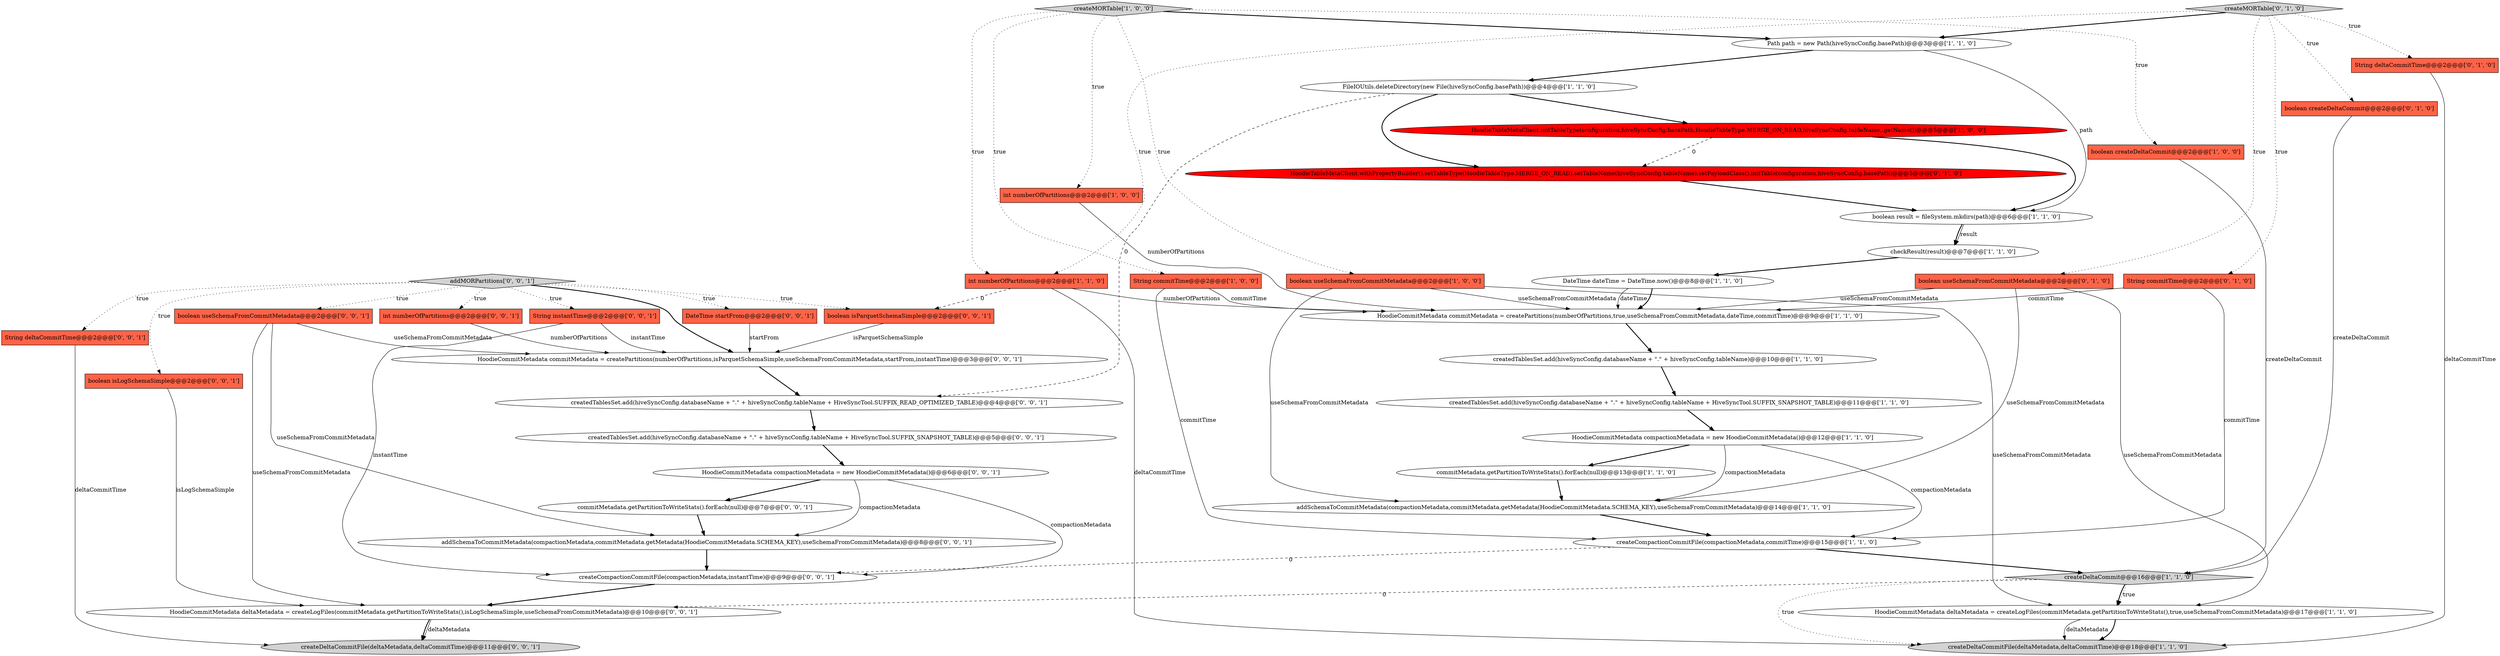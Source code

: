 digraph {
25 [style = filled, label = "String deltaCommitTime@@@2@@@['0', '1', '0']", fillcolor = tomato, shape = box image = "AAA0AAABBB2BBB"];
32 [style = filled, label = "String deltaCommitTime@@@2@@@['0', '0', '1']", fillcolor = tomato, shape = box image = "AAA0AAABBB3BBB"];
42 [style = filled, label = "boolean useSchemaFromCommitMetadata@@@2@@@['0', '0', '1']", fillcolor = tomato, shape = box image = "AAA0AAABBB3BBB"];
18 [style = filled, label = "checkResult(result)@@@7@@@['1', '1', '0']", fillcolor = white, shape = ellipse image = "AAA0AAABBB1BBB"];
16 [style = filled, label = "createDeltaCommitFile(deltaMetadata,deltaCommitTime)@@@18@@@['1', '1', '0']", fillcolor = lightgray, shape = ellipse image = "AAA0AAABBB1BBB"];
29 [style = filled, label = "HoodieCommitMetadata deltaMetadata = createLogFiles(commitMetadata.getPartitionToWriteStats(),isLogSchemaSimple,useSchemaFromCommitMetadata)@@@10@@@['0', '0', '1']", fillcolor = white, shape = ellipse image = "AAA0AAABBB3BBB"];
7 [style = filled, label = "String commitTime@@@2@@@['1', '0', '0']", fillcolor = tomato, shape = box image = "AAA0AAABBB1BBB"];
14 [style = filled, label = "int numberOfPartitions@@@2@@@['1', '1', '0']", fillcolor = tomato, shape = box image = "AAA0AAABBB1BBB"];
15 [style = filled, label = "boolean result = fileSystem.mkdirs(path)@@@6@@@['1', '1', '0']", fillcolor = white, shape = ellipse image = "AAA0AAABBB1BBB"];
8 [style = filled, label = "addSchemaToCommitMetadata(compactionMetadata,commitMetadata.getMetadata(HoodieCommitMetadata.SCHEMA_KEY),useSchemaFromCommitMetadata)@@@14@@@['1', '1', '0']", fillcolor = white, shape = ellipse image = "AAA0AAABBB1BBB"];
6 [style = filled, label = "createDeltaCommit@@@16@@@['1', '1', '0']", fillcolor = lightgray, shape = diamond image = "AAA0AAABBB1BBB"];
21 [style = filled, label = "HoodieCommitMetadata deltaMetadata = createLogFiles(commitMetadata.getPartitionToWriteStats(),true,useSchemaFromCommitMetadata)@@@17@@@['1', '1', '0']", fillcolor = white, shape = ellipse image = "AAA0AAABBB1BBB"];
20 [style = filled, label = "FileIOUtils.deleteDirectory(new File(hiveSyncConfig.basePath))@@@4@@@['1', '1', '0']", fillcolor = white, shape = ellipse image = "AAA0AAABBB1BBB"];
17 [style = filled, label = "createCompactionCommitFile(compactionMetadata,commitTime)@@@15@@@['1', '1', '0']", fillcolor = white, shape = ellipse image = "AAA0AAABBB1BBB"];
41 [style = filled, label = "DateTime startFrom@@@2@@@['0', '0', '1']", fillcolor = tomato, shape = box image = "AAA0AAABBB3BBB"];
9 [style = filled, label = "boolean useSchemaFromCommitMetadata@@@2@@@['1', '0', '0']", fillcolor = tomato, shape = box image = "AAA0AAABBB1BBB"];
11 [style = filled, label = "createdTablesSet.add(hiveSyncConfig.databaseName + \".\" + hiveSyncConfig.tableName)@@@10@@@['1', '1', '0']", fillcolor = white, shape = ellipse image = "AAA0AAABBB1BBB"];
19 [style = filled, label = "HoodieCommitMetadata compactionMetadata = new HoodieCommitMetadata()@@@12@@@['1', '1', '0']", fillcolor = white, shape = ellipse image = "AAA0AAABBB1BBB"];
31 [style = filled, label = "createCompactionCommitFile(compactionMetadata,instantTime)@@@9@@@['0', '0', '1']", fillcolor = white, shape = ellipse image = "AAA0AAABBB3BBB"];
37 [style = filled, label = "boolean isLogSchemaSimple@@@2@@@['0', '0', '1']", fillcolor = tomato, shape = box image = "AAA0AAABBB3BBB"];
43 [style = filled, label = "HoodieCommitMetadata compactionMetadata = new HoodieCommitMetadata()@@@6@@@['0', '0', '1']", fillcolor = white, shape = ellipse image = "AAA0AAABBB3BBB"];
38 [style = filled, label = "int numberOfPartitions@@@2@@@['0', '0', '1']", fillcolor = tomato, shape = box image = "AAA0AAABBB3BBB"];
39 [style = filled, label = "String instantTime@@@2@@@['0', '0', '1']", fillcolor = tomato, shape = box image = "AAA0AAABBB3BBB"];
5 [style = filled, label = "HoodieTableMetaClient.initTableType(configuration,hiveSyncConfig.basePath,HoodieTableType.MERGE_ON_READ,hiveSyncConfig.tableName,.getName())@@@5@@@['1', '0', '0']", fillcolor = red, shape = ellipse image = "AAA1AAABBB1BBB"];
33 [style = filled, label = "commitMetadata.getPartitionToWriteStats().forEach(null)@@@7@@@['0', '0', '1']", fillcolor = white, shape = ellipse image = "AAA0AAABBB3BBB"];
12 [style = filled, label = "createMORTable['1', '0', '0']", fillcolor = lightgray, shape = diamond image = "AAA0AAABBB1BBB"];
0 [style = filled, label = "commitMetadata.getPartitionToWriteStats().forEach(null)@@@13@@@['1', '1', '0']", fillcolor = white, shape = ellipse image = "AAA0AAABBB1BBB"];
26 [style = filled, label = "String commitTime@@@2@@@['0', '1', '0']", fillcolor = tomato, shape = box image = "AAA0AAABBB2BBB"];
2 [style = filled, label = "DateTime dateTime = DateTime.now()@@@8@@@['1', '1', '0']", fillcolor = white, shape = ellipse image = "AAA0AAABBB1BBB"];
24 [style = filled, label = "HoodieTableMetaClient.withPropertyBuilder().setTableType(HoodieTableType.MERGE_ON_READ).setTableName(hiveSyncConfig.tableName).setPayloadClass().initTable(configuration,hiveSyncConfig.basePath)@@@5@@@['0', '1', '0']", fillcolor = red, shape = ellipse image = "AAA1AAABBB2BBB"];
28 [style = filled, label = "HoodieCommitMetadata commitMetadata = createPartitions(numberOfPartitions,isParquetSchemaSimple,useSchemaFromCommitMetadata,startFrom,instantTime)@@@3@@@['0', '0', '1']", fillcolor = white, shape = ellipse image = "AAA0AAABBB3BBB"];
44 [style = filled, label = "boolean isParquetSchemaSimple@@@2@@@['0', '0', '1']", fillcolor = tomato, shape = box image = "AAA0AAABBB3BBB"];
36 [style = filled, label = "createdTablesSet.add(hiveSyncConfig.databaseName + \".\" + hiveSyncConfig.tableName + HiveSyncTool.SUFFIX_SNAPSHOT_TABLE)@@@5@@@['0', '0', '1']", fillcolor = white, shape = ellipse image = "AAA0AAABBB3BBB"];
4 [style = filled, label = "createdTablesSet.add(hiveSyncConfig.databaseName + \".\" + hiveSyncConfig.tableName + HiveSyncTool.SUFFIX_SNAPSHOT_TABLE)@@@11@@@['1', '1', '0']", fillcolor = white, shape = ellipse image = "AAA0AAABBB1BBB"];
1 [style = filled, label = "HoodieCommitMetadata commitMetadata = createPartitions(numberOfPartitions,true,useSchemaFromCommitMetadata,dateTime,commitTime)@@@9@@@['1', '1', '0']", fillcolor = white, shape = ellipse image = "AAA0AAABBB1BBB"];
3 [style = filled, label = "boolean createDeltaCommit@@@2@@@['1', '0', '0']", fillcolor = tomato, shape = box image = "AAA0AAABBB1BBB"];
22 [style = filled, label = "boolean createDeltaCommit@@@2@@@['0', '1', '0']", fillcolor = tomato, shape = box image = "AAA0AAABBB2BBB"];
40 [style = filled, label = "addMORPartitions['0', '0', '1']", fillcolor = lightgray, shape = diamond image = "AAA0AAABBB3BBB"];
10 [style = filled, label = "Path path = new Path(hiveSyncConfig.basePath)@@@3@@@['1', '1', '0']", fillcolor = white, shape = ellipse image = "AAA0AAABBB1BBB"];
23 [style = filled, label = "boolean useSchemaFromCommitMetadata@@@2@@@['0', '1', '0']", fillcolor = tomato, shape = box image = "AAA0AAABBB2BBB"];
27 [style = filled, label = "createMORTable['0', '1', '0']", fillcolor = lightgray, shape = diamond image = "AAA0AAABBB2BBB"];
30 [style = filled, label = "createDeltaCommitFile(deltaMetadata,deltaCommitTime)@@@11@@@['0', '0', '1']", fillcolor = lightgray, shape = ellipse image = "AAA0AAABBB3BBB"];
35 [style = filled, label = "addSchemaToCommitMetadata(compactionMetadata,commitMetadata.getMetadata(HoodieCommitMetadata.SCHEMA_KEY),useSchemaFromCommitMetadata)@@@8@@@['0', '0', '1']", fillcolor = white, shape = ellipse image = "AAA0AAABBB3BBB"];
34 [style = filled, label = "createdTablesSet.add(hiveSyncConfig.databaseName + \".\" + hiveSyncConfig.tableName + HiveSyncTool.SUFFIX_READ_OPTIMIZED_TABLE)@@@4@@@['0', '0', '1']", fillcolor = white, shape = ellipse image = "AAA0AAABBB3BBB"];
13 [style = filled, label = "int numberOfPartitions@@@2@@@['1', '0', '0']", fillcolor = tomato, shape = box image = "AAA0AAABBB1BBB"];
27->14 [style = dotted, label="true"];
40->39 [style = dotted, label="true"];
29->30 [style = bold, label=""];
2->1 [style = solid, label="dateTime"];
5->24 [style = dashed, label="0"];
5->15 [style = bold, label=""];
27->23 [style = dotted, label="true"];
40->32 [style = dotted, label="true"];
38->28 [style = solid, label="numberOfPartitions"];
40->44 [style = dotted, label="true"];
40->37 [style = dotted, label="true"];
12->10 [style = bold, label=""];
23->8 [style = solid, label="useSchemaFromCommitMetadata"];
19->17 [style = solid, label="compactionMetadata"];
39->31 [style = solid, label="instantTime"];
13->1 [style = solid, label="numberOfPartitions"];
7->17 [style = solid, label="commitTime"];
14->44 [style = dashed, label="0"];
0->8 [style = bold, label=""];
21->16 [style = bold, label=""];
40->41 [style = dotted, label="true"];
35->31 [style = bold, label=""];
12->3 [style = dotted, label="true"];
25->16 [style = solid, label="deltaCommitTime"];
27->22 [style = dotted, label="true"];
27->25 [style = dotted, label="true"];
4->19 [style = bold, label=""];
9->1 [style = solid, label="useSchemaFromCommitMetadata"];
31->29 [style = bold, label=""];
43->35 [style = solid, label="compactionMetadata"];
23->21 [style = solid, label="useSchemaFromCommitMetadata"];
7->1 [style = solid, label="commitTime"];
1->11 [style = bold, label=""];
8->17 [style = bold, label=""];
9->21 [style = solid, label="useSchemaFromCommitMetadata"];
19->8 [style = solid, label="compactionMetadata"];
20->34 [style = dashed, label="0"];
34->36 [style = bold, label=""];
43->33 [style = bold, label=""];
9->8 [style = solid, label="useSchemaFromCommitMetadata"];
12->7 [style = dotted, label="true"];
32->30 [style = solid, label="deltaCommitTime"];
40->42 [style = dotted, label="true"];
36->43 [style = bold, label=""];
23->1 [style = solid, label="useSchemaFromCommitMetadata"];
42->29 [style = solid, label="useSchemaFromCommitMetadata"];
17->6 [style = bold, label=""];
2->1 [style = bold, label=""];
6->21 [style = bold, label=""];
10->15 [style = solid, label="path"];
11->4 [style = bold, label=""];
14->16 [style = solid, label="deltaCommitTime"];
40->38 [style = dotted, label="true"];
15->18 [style = solid, label="result"];
19->0 [style = bold, label=""];
42->35 [style = solid, label="useSchemaFromCommitMetadata"];
42->28 [style = solid, label="useSchemaFromCommitMetadata"];
12->13 [style = dotted, label="true"];
41->28 [style = solid, label="startFrom"];
27->10 [style = bold, label=""];
37->29 [style = solid, label="isLogSchemaSimple"];
22->6 [style = solid, label="createDeltaCommit"];
29->30 [style = solid, label="deltaMetadata"];
26->17 [style = solid, label="commitTime"];
6->21 [style = dotted, label="true"];
21->16 [style = solid, label="deltaMetadata"];
24->15 [style = bold, label=""];
14->1 [style = solid, label="numberOfPartitions"];
33->35 [style = bold, label=""];
10->20 [style = bold, label=""];
28->34 [style = bold, label=""];
26->1 [style = solid, label="commitTime"];
27->26 [style = dotted, label="true"];
3->6 [style = solid, label="createDeltaCommit"];
40->28 [style = bold, label=""];
18->2 [style = bold, label=""];
17->31 [style = dashed, label="0"];
43->31 [style = solid, label="compactionMetadata"];
15->18 [style = bold, label=""];
20->5 [style = bold, label=""];
39->28 [style = solid, label="instantTime"];
12->14 [style = dotted, label="true"];
6->29 [style = dashed, label="0"];
44->28 [style = solid, label="isParquetSchemaSimple"];
20->24 [style = bold, label=""];
6->16 [style = dotted, label="true"];
12->9 [style = dotted, label="true"];
}
